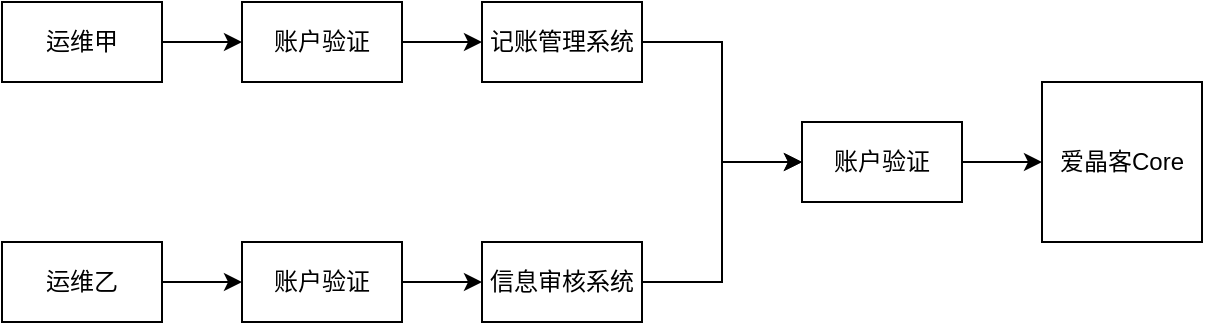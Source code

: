 <mxfile version="13.3.9" type="github">
  <diagram id="-oh_q7iKuHGqvnTawkCF" name="Page-1">
    <mxGraphModel dx="1422" dy="762" grid="1" gridSize="10" guides="1" tooltips="1" connect="1" arrows="1" fold="1" page="0" pageScale="1" pageWidth="827" pageHeight="1169" math="0" shadow="0">
      <root>
        <mxCell id="0" />
        <mxCell id="1" parent="0" />
        <mxCell id="A7PrPP81Uj46-MuFtexK-1" value="爱晶客Core" style="whiteSpace=wrap;html=1;aspect=fixed;" vertex="1" parent="1">
          <mxGeometry x="600" y="200" width="80" height="80" as="geometry" />
        </mxCell>
        <mxCell id="A7PrPP81Uj46-MuFtexK-6" style="edgeStyle=orthogonalEdgeStyle;rounded=0;orthogonalLoop=1;jettySize=auto;html=1;exitX=1;exitY=0.5;exitDx=0;exitDy=0;entryX=0;entryY=0.5;entryDx=0;entryDy=0;" edge="1" parent="1" source="A7PrPP81Uj46-MuFtexK-3" target="A7PrPP81Uj46-MuFtexK-18">
          <mxGeometry relative="1" as="geometry">
            <mxPoint x="490" y="250" as="targetPoint" />
          </mxGeometry>
        </mxCell>
        <mxCell id="A7PrPP81Uj46-MuFtexK-3" value="信息审核系统" style="rounded=0;whiteSpace=wrap;html=1;" vertex="1" parent="1">
          <mxGeometry x="320" y="280" width="80" height="40" as="geometry" />
        </mxCell>
        <mxCell id="A7PrPP81Uj46-MuFtexK-5" style="edgeStyle=orthogonalEdgeStyle;rounded=0;orthogonalLoop=1;jettySize=auto;html=1;exitX=1;exitY=0.5;exitDx=0;exitDy=0;entryX=0;entryY=0.5;entryDx=0;entryDy=0;" edge="1" parent="1" source="A7PrPP81Uj46-MuFtexK-4" target="A7PrPP81Uj46-MuFtexK-18">
          <mxGeometry relative="1" as="geometry">
            <mxPoint x="540" y="230" as="targetPoint" />
          </mxGeometry>
        </mxCell>
        <mxCell id="A7PrPP81Uj46-MuFtexK-4" value="记账管理系统" style="rounded=0;whiteSpace=wrap;html=1;" vertex="1" parent="1">
          <mxGeometry x="320" y="160" width="80" height="40" as="geometry" />
        </mxCell>
        <mxCell id="A7PrPP81Uj46-MuFtexK-9" style="edgeStyle=orthogonalEdgeStyle;rounded=0;orthogonalLoop=1;jettySize=auto;html=1;exitX=1;exitY=0.5;exitDx=0;exitDy=0;entryX=0;entryY=0.5;entryDx=0;entryDy=0;" edge="1" parent="1" source="A7PrPP81Uj46-MuFtexK-7" target="A7PrPP81Uj46-MuFtexK-4">
          <mxGeometry relative="1" as="geometry" />
        </mxCell>
        <mxCell id="A7PrPP81Uj46-MuFtexK-7" value="账户验证" style="rounded=0;whiteSpace=wrap;html=1;" vertex="1" parent="1">
          <mxGeometry x="200" y="160" width="80" height="40" as="geometry" />
        </mxCell>
        <mxCell id="A7PrPP81Uj46-MuFtexK-10" style="edgeStyle=orthogonalEdgeStyle;rounded=0;orthogonalLoop=1;jettySize=auto;html=1;exitX=1;exitY=0.5;exitDx=0;exitDy=0;entryX=0;entryY=0.5;entryDx=0;entryDy=0;" edge="1" parent="1" source="A7PrPP81Uj46-MuFtexK-8" target="A7PrPP81Uj46-MuFtexK-3">
          <mxGeometry relative="1" as="geometry" />
        </mxCell>
        <mxCell id="A7PrPP81Uj46-MuFtexK-8" value="账户验证" style="rounded=0;whiteSpace=wrap;html=1;" vertex="1" parent="1">
          <mxGeometry x="200" y="280" width="80" height="40" as="geometry" />
        </mxCell>
        <mxCell id="A7PrPP81Uj46-MuFtexK-13" style="edgeStyle=orthogonalEdgeStyle;rounded=0;orthogonalLoop=1;jettySize=auto;html=1;exitX=1;exitY=0.5;exitDx=0;exitDy=0;entryX=0;entryY=0.5;entryDx=0;entryDy=0;" edge="1" parent="1" source="A7PrPP81Uj46-MuFtexK-11" target="A7PrPP81Uj46-MuFtexK-7">
          <mxGeometry relative="1" as="geometry" />
        </mxCell>
        <mxCell id="A7PrPP81Uj46-MuFtexK-11" value="运维甲" style="rounded=0;whiteSpace=wrap;html=1;" vertex="1" parent="1">
          <mxGeometry x="80" y="160" width="80" height="40" as="geometry" />
        </mxCell>
        <mxCell id="A7PrPP81Uj46-MuFtexK-14" style="edgeStyle=orthogonalEdgeStyle;rounded=0;orthogonalLoop=1;jettySize=auto;html=1;exitX=1;exitY=0.5;exitDx=0;exitDy=0;entryX=0;entryY=0.5;entryDx=0;entryDy=0;" edge="1" parent="1" source="A7PrPP81Uj46-MuFtexK-12" target="A7PrPP81Uj46-MuFtexK-8">
          <mxGeometry relative="1" as="geometry" />
        </mxCell>
        <mxCell id="A7PrPP81Uj46-MuFtexK-12" value="运维乙" style="rounded=0;whiteSpace=wrap;html=1;" vertex="1" parent="1">
          <mxGeometry x="80" y="280" width="80" height="40" as="geometry" />
        </mxCell>
        <mxCell id="A7PrPP81Uj46-MuFtexK-19" style="edgeStyle=orthogonalEdgeStyle;rounded=0;orthogonalLoop=1;jettySize=auto;html=1;exitX=1;exitY=0.5;exitDx=0;exitDy=0;entryX=0;entryY=0.5;entryDx=0;entryDy=0;" edge="1" parent="1" source="A7PrPP81Uj46-MuFtexK-18" target="A7PrPP81Uj46-MuFtexK-1">
          <mxGeometry relative="1" as="geometry" />
        </mxCell>
        <mxCell id="A7PrPP81Uj46-MuFtexK-18" value="账户验证" style="rounded=0;whiteSpace=wrap;html=1;" vertex="1" parent="1">
          <mxGeometry x="480" y="220" width="80" height="40" as="geometry" />
        </mxCell>
      </root>
    </mxGraphModel>
  </diagram>
</mxfile>
